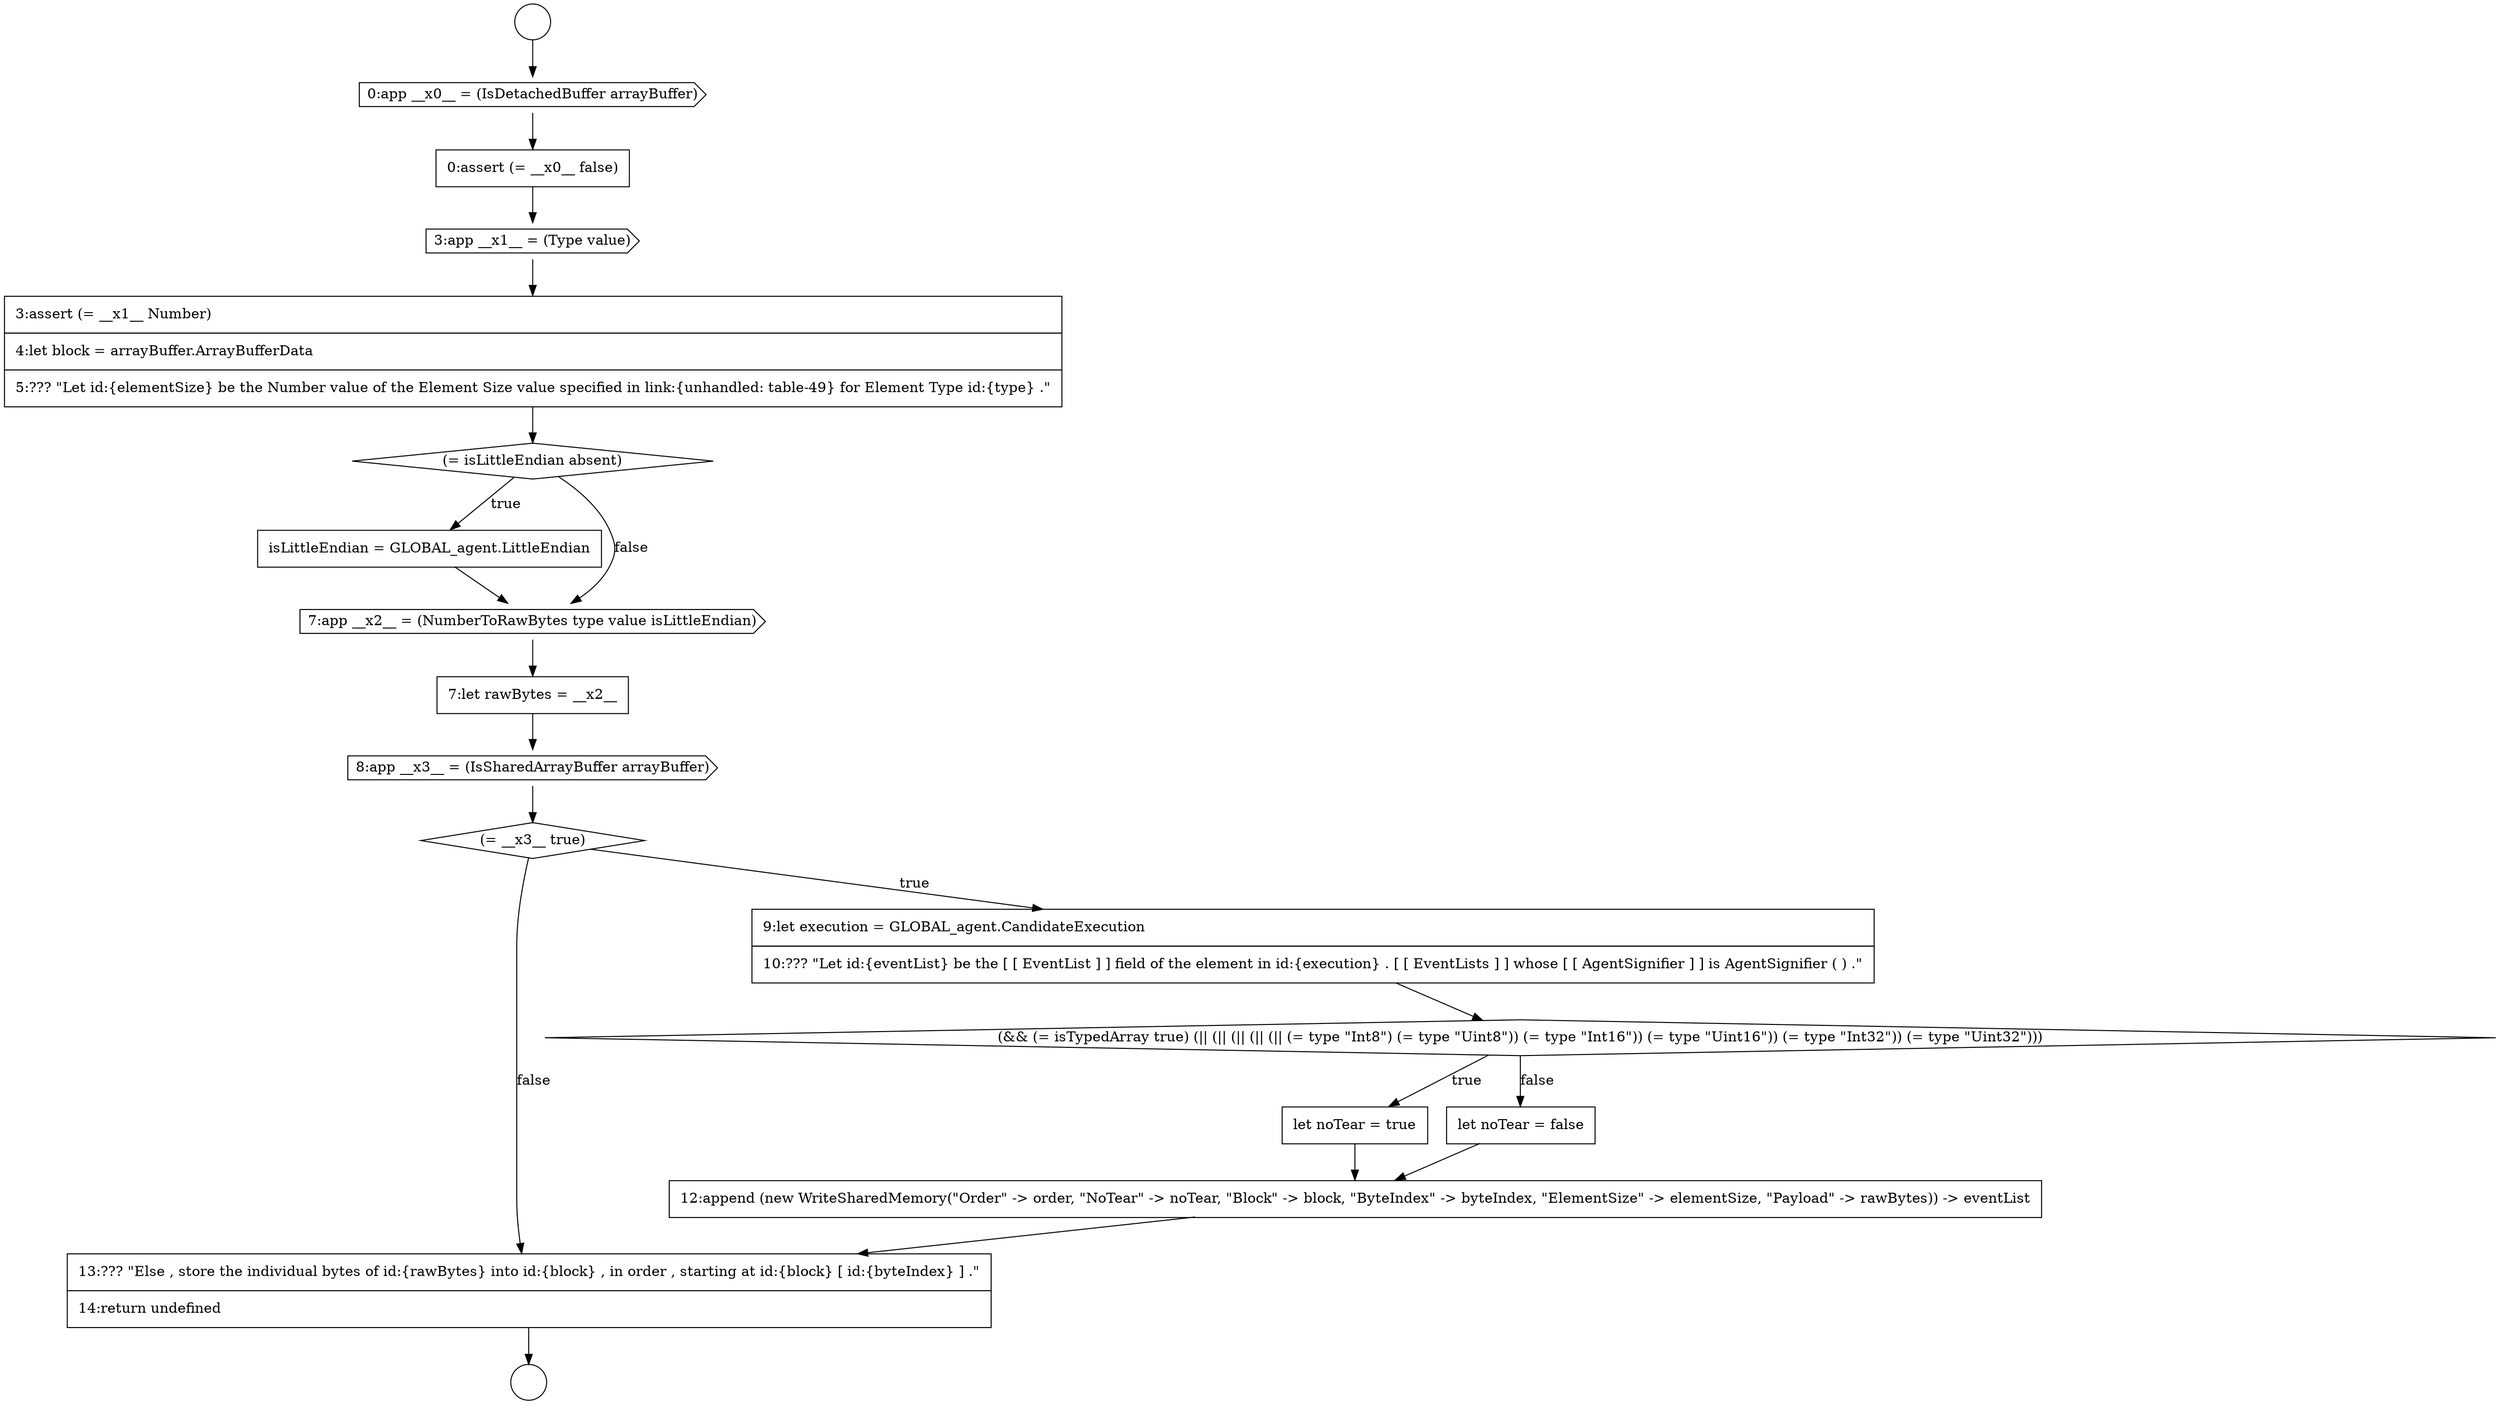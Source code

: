 digraph {
  node16164 [shape=circle label=" " color="black" fillcolor="white" style=filled]
  node16179 [shape=none, margin=0, label=<<font color="black">
    <table border="0" cellborder="1" cellspacing="0" cellpadding="10">
      <tr><td align="left">12:append (new WriteSharedMemory(&quot;Order&quot; -&gt; order, &quot;NoTear&quot; -&gt; noTear, &quot;Block&quot; -&gt; block, &quot;ByteIndex&quot; -&gt; byteIndex, &quot;ElementSize&quot; -&gt; elementSize, &quot;Payload&quot; -&gt; rawBytes)) -&gt; eventList</td></tr>
    </table>
  </font>> color="black" fillcolor="white" style=filled]
  node16176 [shape=diamond, label=<<font color="black">(&amp;&amp; (= isTypedArray true) (|| (|| (|| (|| (|| (= type &quot;Int8&quot;) (= type &quot;Uint8&quot;)) (= type &quot;Int16&quot;)) (= type &quot;Uint16&quot;)) (= type &quot;Int32&quot;)) (= type &quot;Uint32&quot;)))</font>> color="black" fillcolor="white" style=filled]
  node16172 [shape=none, margin=0, label=<<font color="black">
    <table border="0" cellborder="1" cellspacing="0" cellpadding="10">
      <tr><td align="left">7:let rawBytes = __x2__</td></tr>
    </table>
  </font>> color="black" fillcolor="white" style=filled]
  node16163 [shape=circle label=" " color="black" fillcolor="white" style=filled]
  node16169 [shape=diamond, label=<<font color="black">(= isLittleEndian absent)</font>> color="black" fillcolor="white" style=filled]
  node16177 [shape=none, margin=0, label=<<font color="black">
    <table border="0" cellborder="1" cellspacing="0" cellpadding="10">
      <tr><td align="left">let noTear = true</td></tr>
    </table>
  </font>> color="black" fillcolor="white" style=filled]
  node16170 [shape=none, margin=0, label=<<font color="black">
    <table border="0" cellborder="1" cellspacing="0" cellpadding="10">
      <tr><td align="left">isLittleEndian = GLOBAL_agent.LittleEndian</td></tr>
    </table>
  </font>> color="black" fillcolor="white" style=filled]
  node16166 [shape=none, margin=0, label=<<font color="black">
    <table border="0" cellborder="1" cellspacing="0" cellpadding="10">
      <tr><td align="left">0:assert (= __x0__ false)</td></tr>
    </table>
  </font>> color="black" fillcolor="white" style=filled]
  node16180 [shape=none, margin=0, label=<<font color="black">
    <table border="0" cellborder="1" cellspacing="0" cellpadding="10">
      <tr><td align="left">13:??? &quot;Else , store the individual bytes of id:{rawBytes} into id:{block} , in order , starting at id:{block} [ id:{byteIndex} ] .&quot;</td></tr>
      <tr><td align="left">14:return undefined</td></tr>
    </table>
  </font>> color="black" fillcolor="white" style=filled]
  node16165 [shape=cds, label=<<font color="black">0:app __x0__ = (IsDetachedBuffer arrayBuffer)</font>> color="black" fillcolor="white" style=filled]
  node16175 [shape=none, margin=0, label=<<font color="black">
    <table border="0" cellborder="1" cellspacing="0" cellpadding="10">
      <tr><td align="left">9:let execution = GLOBAL_agent.CandidateExecution</td></tr>
      <tr><td align="left">10:??? &quot;Let id:{eventList} be the [ [ EventList ] ] field of the element in id:{execution} . [ [ EventLists ] ] whose [ [ AgentSignifier ] ] is AgentSignifier ( ) .&quot;</td></tr>
    </table>
  </font>> color="black" fillcolor="white" style=filled]
  node16171 [shape=cds, label=<<font color="black">7:app __x2__ = (NumberToRawBytes type value isLittleEndian)</font>> color="black" fillcolor="white" style=filled]
  node16173 [shape=cds, label=<<font color="black">8:app __x3__ = (IsSharedArrayBuffer arrayBuffer)</font>> color="black" fillcolor="white" style=filled]
  node16178 [shape=none, margin=0, label=<<font color="black">
    <table border="0" cellborder="1" cellspacing="0" cellpadding="10">
      <tr><td align="left">let noTear = false</td></tr>
    </table>
  </font>> color="black" fillcolor="white" style=filled]
  node16168 [shape=none, margin=0, label=<<font color="black">
    <table border="0" cellborder="1" cellspacing="0" cellpadding="10">
      <tr><td align="left">3:assert (= __x1__ Number)</td></tr>
      <tr><td align="left">4:let block = arrayBuffer.ArrayBufferData</td></tr>
      <tr><td align="left">5:??? &quot;Let id:{elementSize} be the Number value of the Element Size value specified in link:{unhandled: table-49} for Element Type id:{type} .&quot;</td></tr>
    </table>
  </font>> color="black" fillcolor="white" style=filled]
  node16167 [shape=cds, label=<<font color="black">3:app __x1__ = (Type value)</font>> color="black" fillcolor="white" style=filled]
  node16174 [shape=diamond, label=<<font color="black">(= __x3__ true)</font>> color="black" fillcolor="white" style=filled]
  node16167 -> node16168 [ color="black"]
  node16175 -> node16176 [ color="black"]
  node16172 -> node16173 [ color="black"]
  node16163 -> node16165 [ color="black"]
  node16173 -> node16174 [ color="black"]
  node16179 -> node16180 [ color="black"]
  node16177 -> node16179 [ color="black"]
  node16165 -> node16166 [ color="black"]
  node16178 -> node16179 [ color="black"]
  node16176 -> node16177 [label=<<font color="black">true</font>> color="black"]
  node16176 -> node16178 [label=<<font color="black">false</font>> color="black"]
  node16180 -> node16164 [ color="black"]
  node16166 -> node16167 [ color="black"]
  node16170 -> node16171 [ color="black"]
  node16168 -> node16169 [ color="black"]
  node16174 -> node16175 [label=<<font color="black">true</font>> color="black"]
  node16174 -> node16180 [label=<<font color="black">false</font>> color="black"]
  node16169 -> node16170 [label=<<font color="black">true</font>> color="black"]
  node16169 -> node16171 [label=<<font color="black">false</font>> color="black"]
  node16171 -> node16172 [ color="black"]
}
